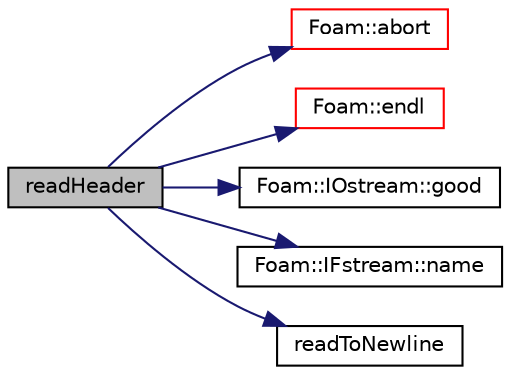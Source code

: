 digraph "readHeader"
{
  bgcolor="transparent";
  edge [fontname="Helvetica",fontsize="10",labelfontname="Helvetica",labelfontsize="10"];
  node [fontname="Helvetica",fontsize="10",shape=record];
  rankdir="LR";
  Node934 [label="readHeader",height=0.2,width=0.4,color="black", fillcolor="grey75", style="filled", fontcolor="black"];
  Node934 -> Node935 [color="midnightblue",fontsize="10",style="solid",fontname="Helvetica"];
  Node935 [label="Foam::abort",height=0.2,width=0.4,color="red",URL="$a21851.html#a447107a607d03e417307c203fa5fb44b"];
  Node934 -> Node942 [color="midnightblue",fontsize="10",style="solid",fontname="Helvetica"];
  Node942 [label="Foam::endl",height=0.2,width=0.4,color="red",URL="$a21851.html#a2db8fe02a0d3909e9351bb4275b23ce4",tooltip="Add newline and flush stream. "];
  Node934 -> Node972 [color="midnightblue",fontsize="10",style="solid",fontname="Helvetica"];
  Node972 [label="Foam::IOstream::good",height=0.2,width=0.4,color="black",URL="$a27333.html#abdcc7f96f487faadc7769afcf58fe992",tooltip="Return true if next operation might succeed. "];
  Node934 -> Node980 [color="midnightblue",fontsize="10",style="solid",fontname="Helvetica"];
  Node980 [label="Foam::IFstream::name",height=0.2,width=0.4,color="black",URL="$a27289.html#aba53f1f9c8fadfa65f4099af10df348c",tooltip="Return the name of the stream. "];
  Node934 -> Node981 [color="midnightblue",fontsize="10",style="solid",fontname="Helvetica"];
  Node981 [label="readToNewline",height=0.2,width=0.4,color="black",URL="$a22073.html#ae72d0c96713e0a9f3a9e7e24df74c47f",tooltip="Read and discard to newline. "];
}
